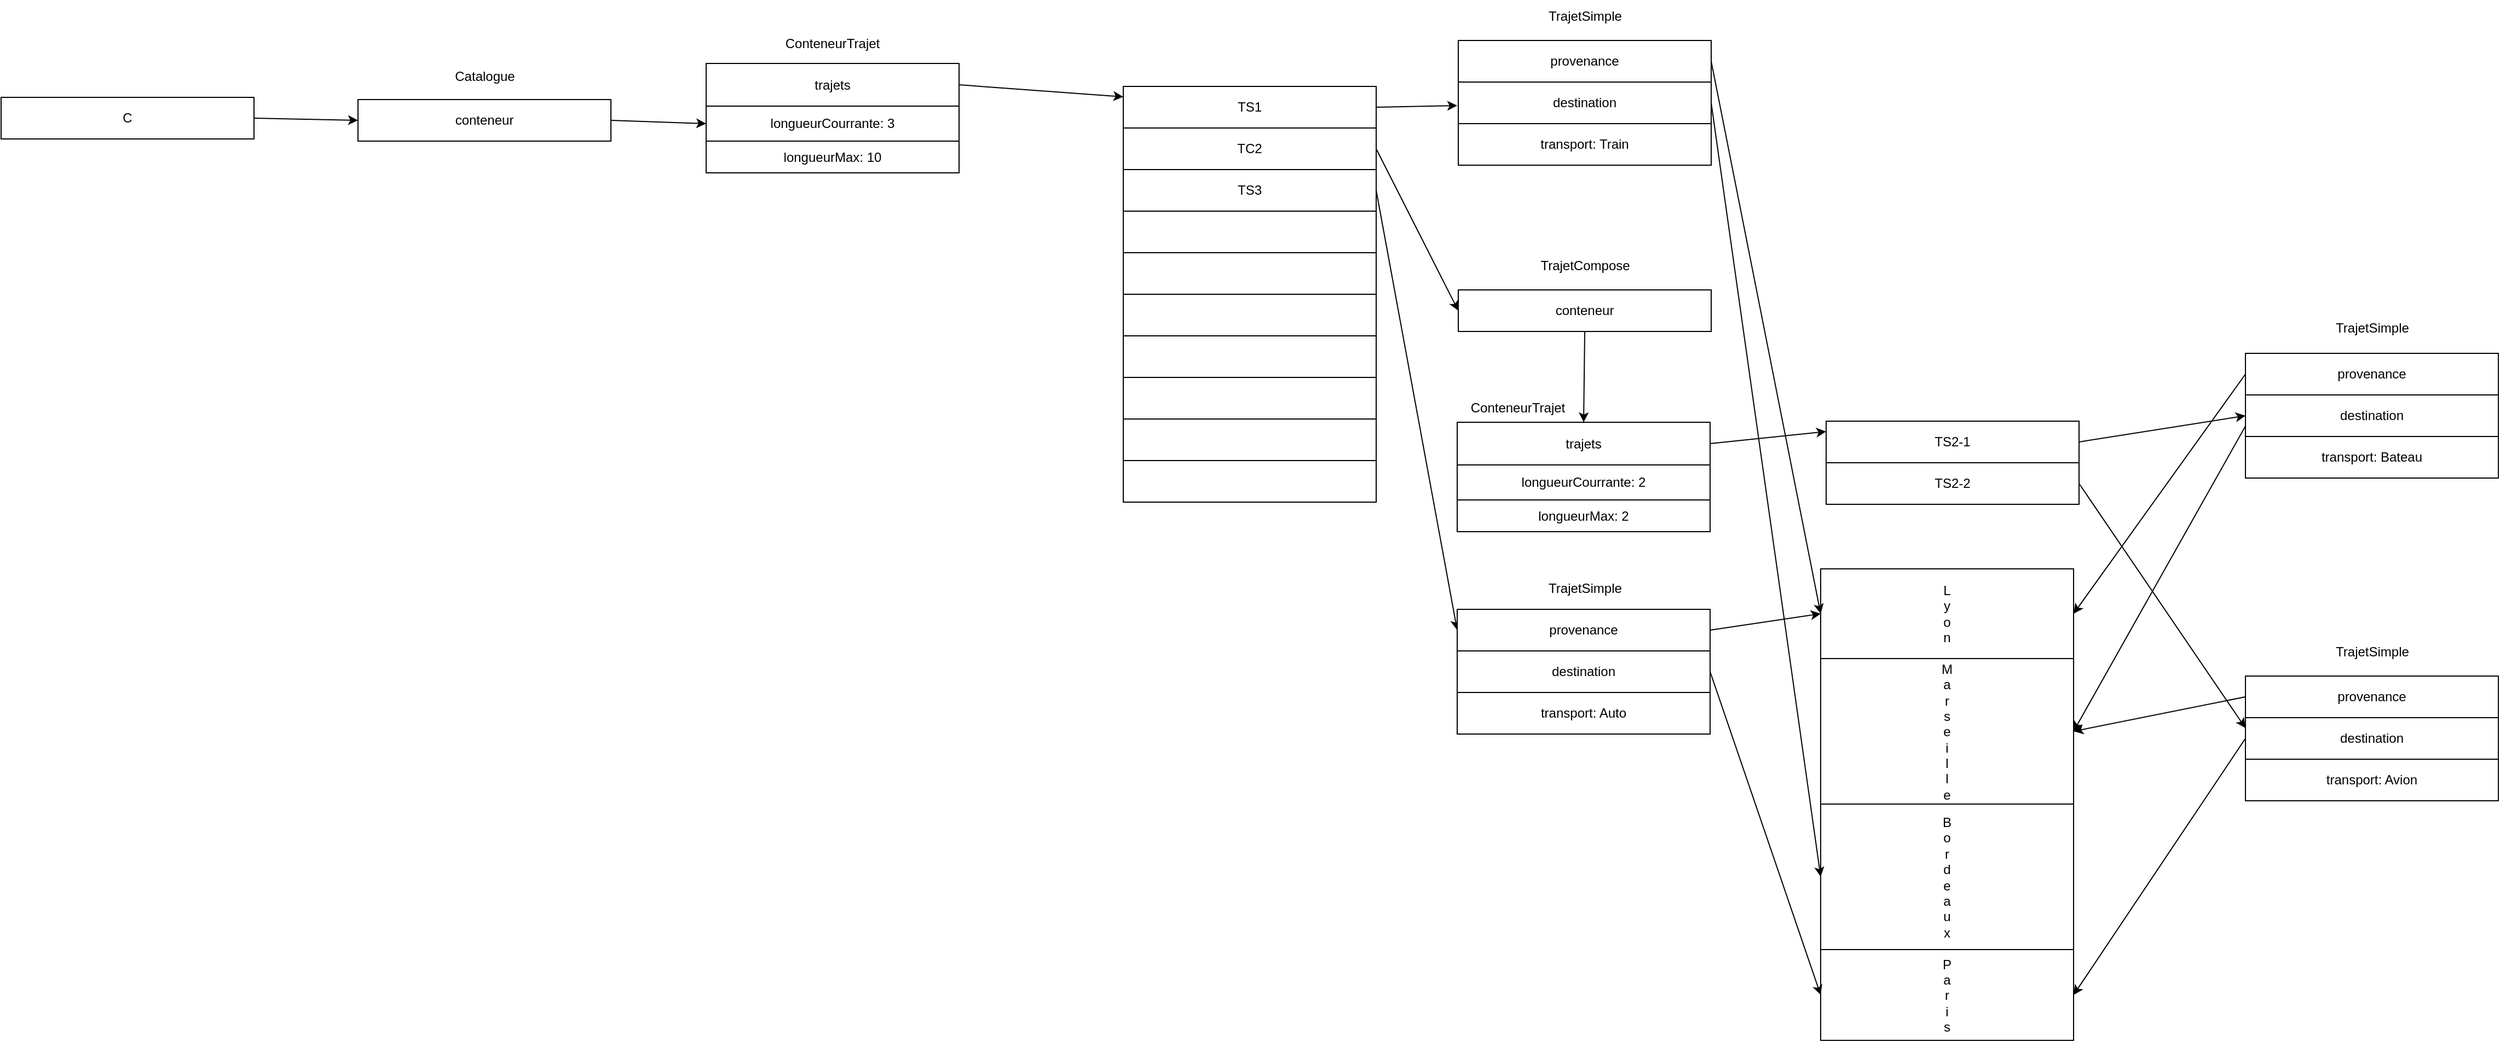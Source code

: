 <mxfile version="24.7.17">
  <diagram name="Page-1" id="AjOWkCPlVZTT84jVtF-L">
    <mxGraphModel dx="1565" dy="-59" grid="0" gridSize="10" guides="1" tooltips="1" connect="1" arrows="1" fold="1" page="0" pageScale="1" pageWidth="850" pageHeight="1100" background="none" math="0" shadow="0">
      <root>
        <mxCell id="0" />
        <mxCell id="1" parent="0" />
        <mxCell id="zEvT8wC-M_DgGariaUry-24" value="C" style="rounded=0;whiteSpace=wrap;html=1;" parent="1" vertex="1">
          <mxGeometry x="329" y="1108" width="231" height="38" as="geometry" />
        </mxCell>
        <mxCell id="zEvT8wC-M_DgGariaUry-25" value="conteneur" style="rounded=0;whiteSpace=wrap;html=1;" parent="1" vertex="1">
          <mxGeometry x="655" y="1110" width="231" height="38" as="geometry" />
        </mxCell>
        <mxCell id="zEvT8wC-M_DgGariaUry-27" value="TS1" style="rounded=0;whiteSpace=wrap;html=1;" parent="1" vertex="1">
          <mxGeometry x="1354" y="1098" width="231" height="38" as="geometry" />
        </mxCell>
        <mxCell id="zEvT8wC-M_DgGariaUry-38" value="" style="endArrow=classic;html=1;rounded=0;exitX=1;exitY=0.5;exitDx=0;exitDy=0;entryX=0;entryY=0.5;entryDx=0;entryDy=0;" parent="1" source="zEvT8wC-M_DgGariaUry-27" edge="1">
          <mxGeometry width="50" height="50" relative="1" as="geometry">
            <mxPoint x="1571" y="1123" as="sourcePoint" />
            <mxPoint x="1659" y="1115.5" as="targetPoint" />
          </mxGeometry>
        </mxCell>
        <mxCell id="zEvT8wC-M_DgGariaUry-39" value="TC2" style="rounded=0;whiteSpace=wrap;html=1;" parent="1" vertex="1">
          <mxGeometry x="1354" y="1136" width="231" height="38" as="geometry" />
        </mxCell>
        <mxCell id="zEvT8wC-M_DgGariaUry-43" value="conteneur" style="rounded=0;whiteSpace=wrap;html=1;" parent="1" vertex="1">
          <mxGeometry x="1660" y="1284" width="231" height="38" as="geometry" />
        </mxCell>
        <mxCell id="zEvT8wC-M_DgGariaUry-44" value="TS2-1" style="rounded=0;whiteSpace=wrap;html=1;" parent="1" vertex="1">
          <mxGeometry x="1996" y="1404" width="231" height="38" as="geometry" />
        </mxCell>
        <mxCell id="zEvT8wC-M_DgGariaUry-45" value="L&lt;div&gt;y&lt;/div&gt;&lt;div&gt;o&lt;/div&gt;&lt;div&gt;n&lt;/div&gt;" style="rounded=0;whiteSpace=wrap;html=1;" parent="1" vertex="1">
          <mxGeometry x="1991" y="1539" width="231" height="82" as="geometry" />
        </mxCell>
        <mxCell id="zEvT8wC-M_DgGariaUry-46" value="M&lt;div&gt;a&lt;/div&gt;&lt;div&gt;r&lt;/div&gt;&lt;div&gt;s&lt;/div&gt;&lt;div&gt;e&lt;/div&gt;&lt;div&gt;i&lt;/div&gt;&lt;div&gt;l&lt;/div&gt;&lt;div&gt;l&lt;/div&gt;&lt;div&gt;e&lt;/div&gt;" style="rounded=0;whiteSpace=wrap;html=1;" parent="1" vertex="1">
          <mxGeometry x="1991" y="1621" width="231" height="133" as="geometry" />
        </mxCell>
        <mxCell id="zEvT8wC-M_DgGariaUry-49" value="" style="endArrow=classic;html=1;rounded=0;exitX=1;exitY=0.5;exitDx=0;exitDy=0;entryX=0;entryY=0.5;entryDx=0;entryDy=0;" parent="1" source="zEvT8wC-M_DgGariaUry-39" target="zEvT8wC-M_DgGariaUry-43" edge="1">
          <mxGeometry width="50" height="50" relative="1" as="geometry">
            <mxPoint x="1712" y="1412" as="sourcePoint" />
            <mxPoint x="1762" y="1362" as="targetPoint" />
          </mxGeometry>
        </mxCell>
        <mxCell id="zEvT8wC-M_DgGariaUry-51" value="TS2-2" style="rounded=0;whiteSpace=wrap;html=1;" parent="1" vertex="1">
          <mxGeometry x="1996" y="1442" width="231" height="38" as="geometry" />
        </mxCell>
        <mxCell id="zEvT8wC-M_DgGariaUry-56" value="TS3" style="rounded=0;whiteSpace=wrap;html=1;" parent="1" vertex="1">
          <mxGeometry x="1354" y="1174" width="231" height="38" as="geometry" />
        </mxCell>
        <mxCell id="zEvT8wC-M_DgGariaUry-59" value="P&lt;div&gt;a&lt;/div&gt;&lt;div&gt;r&lt;/div&gt;&lt;div&gt;i&lt;/div&gt;&lt;div&gt;s&lt;/div&gt;" style="rounded=0;whiteSpace=wrap;html=1;" parent="1" vertex="1">
          <mxGeometry x="1991" y="1887" width="231" height="83" as="geometry" />
        </mxCell>
        <mxCell id="zEvT8wC-M_DgGariaUry-60" value="transport: Auto" style="rounded=0;whiteSpace=wrap;html=1;" parent="1" vertex="1">
          <mxGeometry x="1659" y="1652" width="231" height="38" as="geometry" />
        </mxCell>
        <mxCell id="zEvT8wC-M_DgGariaUry-61" value="" style="endArrow=classic;html=1;rounded=0;exitX=1;exitY=0.5;exitDx=0;exitDy=0;entryX=0;entryY=0.5;entryDx=0;entryDy=0;" parent="1" source="zEvT8wC-M_DgGariaUry-56" target="pndYeQsKzbMMpD1e0zXz-16" edge="1">
          <mxGeometry width="50" height="50" relative="1" as="geometry">
            <mxPoint x="1712" y="1617" as="sourcePoint" />
            <mxPoint x="1611" y="1601" as="targetPoint" />
          </mxGeometry>
        </mxCell>
        <mxCell id="cd6U1SEqqik9tFP_SbAF-1" value="trajets" style="rounded=0;whiteSpace=wrap;html=1;" parent="1" vertex="1">
          <mxGeometry x="973" y="1077" width="231" height="39" as="geometry" />
        </mxCell>
        <mxCell id="cd6U1SEqqik9tFP_SbAF-2" value="longueurCourrante: 3" style="rounded=0;whiteSpace=wrap;html=1;" parent="1" vertex="1">
          <mxGeometry x="973" y="1116" width="231" height="32" as="geometry" />
        </mxCell>
        <mxCell id="cd6U1SEqqik9tFP_SbAF-3" value="longueurMax: 10" style="rounded=0;whiteSpace=wrap;html=1;" parent="1" vertex="1">
          <mxGeometry x="973" y="1148" width="231" height="29" as="geometry" />
        </mxCell>
        <mxCell id="cd6U1SEqqik9tFP_SbAF-5" value="" style="endArrow=classic;html=1;rounded=0;exitX=1;exitY=0.5;exitDx=0;exitDy=0;entryX=0;entryY=0.25;entryDx=0;entryDy=0;" parent="1" source="cd6U1SEqqik9tFP_SbAF-1" target="zEvT8wC-M_DgGariaUry-27" edge="1">
          <mxGeometry width="50" height="50" relative="1" as="geometry">
            <mxPoint x="1524" y="1373" as="sourcePoint" />
            <mxPoint x="1574" y="1323" as="targetPoint" />
          </mxGeometry>
        </mxCell>
        <mxCell id="cd6U1SEqqik9tFP_SbAF-11" value="trajets" style="rounded=0;whiteSpace=wrap;html=1;" parent="1" vertex="1">
          <mxGeometry x="1659" y="1405" width="231" height="39" as="geometry" />
        </mxCell>
        <mxCell id="cd6U1SEqqik9tFP_SbAF-12" value="longueurCourrante: 2" style="rounded=0;whiteSpace=wrap;html=1;" parent="1" vertex="1">
          <mxGeometry x="1659" y="1444" width="231" height="32" as="geometry" />
        </mxCell>
        <mxCell id="cd6U1SEqqik9tFP_SbAF-13" value="longueurMax: 2" style="rounded=0;whiteSpace=wrap;html=1;" parent="1" vertex="1">
          <mxGeometry x="1659" y="1476" width="231" height="29" as="geometry" />
        </mxCell>
        <mxCell id="cd6U1SEqqik9tFP_SbAF-14" value="" style="endArrow=classic;html=1;rounded=0;exitX=0.5;exitY=1;exitDx=0;exitDy=0;entryX=0.5;entryY=0;entryDx=0;entryDy=0;" parent="1" source="zEvT8wC-M_DgGariaUry-43" target="cd6U1SEqqik9tFP_SbAF-11" edge="1">
          <mxGeometry width="50" height="50" relative="1" as="geometry">
            <mxPoint x="1491" y="1467" as="sourcePoint" />
            <mxPoint x="1541" y="1417" as="targetPoint" />
          </mxGeometry>
        </mxCell>
        <mxCell id="cd6U1SEqqik9tFP_SbAF-15" value="" style="endArrow=classic;html=1;rounded=0;exitX=1;exitY=0.5;exitDx=0;exitDy=0;entryX=0;entryY=0.25;entryDx=0;entryDy=0;" parent="1" source="cd6U1SEqqik9tFP_SbAF-11" target="zEvT8wC-M_DgGariaUry-44" edge="1">
          <mxGeometry width="50" height="50" relative="1" as="geometry">
            <mxPoint x="1779" y="1523" as="sourcePoint" />
            <mxPoint x="1829" y="1473" as="targetPoint" />
          </mxGeometry>
        </mxCell>
        <mxCell id="cd6U1SEqqik9tFP_SbAF-16" value="" style="endArrow=classic;html=1;rounded=0;exitX=1;exitY=0.5;exitDx=0;exitDy=0;entryX=0;entryY=0.5;entryDx=0;entryDy=0;" parent="1" source="zEvT8wC-M_DgGariaUry-25" target="cd6U1SEqqik9tFP_SbAF-2" edge="1">
          <mxGeometry width="50" height="50" relative="1" as="geometry">
            <mxPoint x="685" y="1206" as="sourcePoint" />
            <mxPoint x="735" y="1156" as="targetPoint" />
          </mxGeometry>
        </mxCell>
        <mxCell id="cd6U1SEqqik9tFP_SbAF-17" value="" style="endArrow=classic;html=1;rounded=0;exitX=1;exitY=0.5;exitDx=0;exitDy=0;entryX=0;entryY=0.5;entryDx=0;entryDy=0;" parent="1" source="zEvT8wC-M_DgGariaUry-24" target="zEvT8wC-M_DgGariaUry-25" edge="1">
          <mxGeometry width="50" height="50" relative="1" as="geometry">
            <mxPoint x="685" y="1206" as="sourcePoint" />
            <mxPoint x="735" y="1156" as="targetPoint" />
          </mxGeometry>
        </mxCell>
        <mxCell id="pndYeQsKzbMMpD1e0zXz-1" value="TrajetSimple" style="text;html=1;align=center;verticalAlign=middle;whiteSpace=wrap;rounded=0;" vertex="1" parent="1">
          <mxGeometry x="1717.75" y="1019" width="115.5" height="30" as="geometry" />
        </mxCell>
        <mxCell id="pndYeQsKzbMMpD1e0zXz-6" value="ConteneurTrajet" style="text;html=1;align=center;verticalAlign=middle;whiteSpace=wrap;rounded=0;" vertex="1" parent="1">
          <mxGeometry x="1022" y="1044" width="133" height="30" as="geometry" />
        </mxCell>
        <mxCell id="pndYeQsKzbMMpD1e0zXz-7" value="ConteneurTrajet" style="text;html=1;align=center;verticalAlign=middle;whiteSpace=wrap;rounded=0;" vertex="1" parent="1">
          <mxGeometry x="1648" y="1377" width="133" height="30" as="geometry" />
        </mxCell>
        <mxCell id="pndYeQsKzbMMpD1e0zXz-8" value="Catalogue" style="text;html=1;align=center;verticalAlign=middle;whiteSpace=wrap;rounded=0;" vertex="1" parent="1">
          <mxGeometry x="740.5" y="1074" width="60" height="30" as="geometry" />
        </mxCell>
        <mxCell id="pndYeQsKzbMMpD1e0zXz-10" value="TrajetCompose" style="text;html=1;align=center;verticalAlign=middle;whiteSpace=wrap;rounded=0;" vertex="1" parent="1">
          <mxGeometry x="1702.5" y="1247" width="146" height="30" as="geometry" />
        </mxCell>
        <mxCell id="pndYeQsKzbMMpD1e0zXz-11" value="TrajetSimple" style="text;html=1;align=center;verticalAlign=middle;whiteSpace=wrap;rounded=0;" vertex="1" parent="1">
          <mxGeometry x="1717.75" y="1542" width="115.5" height="30" as="geometry" />
        </mxCell>
        <mxCell id="pndYeQsKzbMMpD1e0zXz-12" value="TrajetSimple" style="text;html=1;align=center;verticalAlign=middle;whiteSpace=wrap;rounded=0;" vertex="1" parent="1">
          <mxGeometry x="2436.75" y="1304" width="115.5" height="30" as="geometry" />
        </mxCell>
        <mxCell id="pndYeQsKzbMMpD1e0zXz-13" value="TrajetSimple" style="text;html=1;align=center;verticalAlign=middle;whiteSpace=wrap;rounded=0;" vertex="1" parent="1">
          <mxGeometry x="2436.75" y="1600" width="115.5" height="30" as="geometry" />
        </mxCell>
        <mxCell id="pndYeQsKzbMMpD1e0zXz-15" value="" style="rounded=0;whiteSpace=wrap;html=1;" vertex="1" parent="1">
          <mxGeometry x="1354" y="1212" width="231" height="38" as="geometry" />
        </mxCell>
        <mxCell id="pndYeQsKzbMMpD1e0zXz-16" value="provenance" style="rounded=0;whiteSpace=wrap;html=1;" vertex="1" parent="1">
          <mxGeometry x="1659" y="1576" width="231" height="38" as="geometry" />
        </mxCell>
        <mxCell id="pndYeQsKzbMMpD1e0zXz-17" value="" style="rounded=0;whiteSpace=wrap;html=1;" vertex="1" parent="1">
          <mxGeometry x="1354" y="1288" width="231" height="38" as="geometry" />
        </mxCell>
        <mxCell id="pndYeQsKzbMMpD1e0zXz-18" value="" style="rounded=0;whiteSpace=wrap;html=1;" vertex="1" parent="1">
          <mxGeometry x="1354" y="1326" width="231" height="38" as="geometry" />
        </mxCell>
        <mxCell id="pndYeQsKzbMMpD1e0zXz-19" value="" style="rounded=0;whiteSpace=wrap;html=1;" vertex="1" parent="1">
          <mxGeometry x="1354" y="1364" width="231" height="38" as="geometry" />
        </mxCell>
        <mxCell id="pndYeQsKzbMMpD1e0zXz-20" value="" style="rounded=0;whiteSpace=wrap;html=1;" vertex="1" parent="1">
          <mxGeometry x="1354" y="1402" width="231" height="38" as="geometry" />
        </mxCell>
        <mxCell id="pndYeQsKzbMMpD1e0zXz-21" value="" style="rounded=0;whiteSpace=wrap;html=1;" vertex="1" parent="1">
          <mxGeometry x="1354" y="1440" width="231" height="38" as="geometry" />
        </mxCell>
        <mxCell id="pndYeQsKzbMMpD1e0zXz-30" value="" style="rounded=0;whiteSpace=wrap;html=1;" vertex="1" parent="1">
          <mxGeometry x="1354" y="1250" width="231" height="38" as="geometry" />
        </mxCell>
        <mxCell id="pndYeQsKzbMMpD1e0zXz-31" value="destination" style="rounded=0;whiteSpace=wrap;html=1;" vertex="1" parent="1">
          <mxGeometry x="1659" y="1614" width="231" height="38" as="geometry" />
        </mxCell>
        <mxCell id="pndYeQsKzbMMpD1e0zXz-32" value="transport: Bateau" style="rounded=0;whiteSpace=wrap;html=1;" vertex="1" parent="1">
          <mxGeometry x="2379" y="1418" width="231" height="38" as="geometry" />
        </mxCell>
        <mxCell id="pndYeQsKzbMMpD1e0zXz-33" value="provenance" style="rounded=0;whiteSpace=wrap;html=1;" vertex="1" parent="1">
          <mxGeometry x="2379" y="1342" width="231" height="38" as="geometry" />
        </mxCell>
        <mxCell id="pndYeQsKzbMMpD1e0zXz-34" value="destination" style="rounded=0;whiteSpace=wrap;html=1;" vertex="1" parent="1">
          <mxGeometry x="2379" y="1380" width="231" height="38" as="geometry" />
        </mxCell>
        <mxCell id="pndYeQsKzbMMpD1e0zXz-35" value="transport: Avion" style="rounded=0;whiteSpace=wrap;html=1;" vertex="1" parent="1">
          <mxGeometry x="2379" y="1713" width="231" height="38" as="geometry" />
        </mxCell>
        <mxCell id="pndYeQsKzbMMpD1e0zXz-36" value="provenance" style="rounded=0;whiteSpace=wrap;html=1;" vertex="1" parent="1">
          <mxGeometry x="2379" y="1637" width="231" height="38" as="geometry" />
        </mxCell>
        <mxCell id="pndYeQsKzbMMpD1e0zXz-37" value="destination" style="rounded=0;whiteSpace=wrap;html=1;" vertex="1" parent="1">
          <mxGeometry x="2379" y="1675" width="231" height="38" as="geometry" />
        </mxCell>
        <mxCell id="pndYeQsKzbMMpD1e0zXz-38" value="" style="endArrow=classic;html=1;rounded=0;exitX=1;exitY=0.5;exitDx=0;exitDy=0;entryX=0;entryY=0.5;entryDx=0;entryDy=0;" edge="1" parent="1" source="zEvT8wC-M_DgGariaUry-44" target="pndYeQsKzbMMpD1e0zXz-34">
          <mxGeometry width="50" height="50" relative="1" as="geometry">
            <mxPoint x="1974" y="1478" as="sourcePoint" />
            <mxPoint x="2024" y="1428" as="targetPoint" />
          </mxGeometry>
        </mxCell>
        <mxCell id="pndYeQsKzbMMpD1e0zXz-39" value="" style="endArrow=classic;html=1;rounded=0;exitX=1;exitY=0.5;exitDx=0;exitDy=0;entryX=0;entryY=0.25;entryDx=0;entryDy=0;" edge="1" parent="1" source="zEvT8wC-M_DgGariaUry-51" target="pndYeQsKzbMMpD1e0zXz-37">
          <mxGeometry width="50" height="50" relative="1" as="geometry">
            <mxPoint x="1974" y="1603" as="sourcePoint" />
            <mxPoint x="2024" y="1553" as="targetPoint" />
          </mxGeometry>
        </mxCell>
        <mxCell id="pndYeQsKzbMMpD1e0zXz-40" value="" style="endArrow=classic;html=1;rounded=0;exitX=1;exitY=0.5;exitDx=0;exitDy=0;entryX=0;entryY=0.5;entryDx=0;entryDy=0;" edge="1" parent="1" source="pndYeQsKzbMMpD1e0zXz-16" target="zEvT8wC-M_DgGariaUry-45">
          <mxGeometry width="50" height="50" relative="1" as="geometry">
            <mxPoint x="2104" y="1633" as="sourcePoint" />
            <mxPoint x="2154" y="1583" as="targetPoint" />
          </mxGeometry>
        </mxCell>
        <mxCell id="pndYeQsKzbMMpD1e0zXz-41" value="" style="endArrow=classic;html=1;rounded=0;exitX=1;exitY=0.5;exitDx=0;exitDy=0;entryX=0;entryY=0.5;entryDx=0;entryDy=0;" edge="1" parent="1" source="pndYeQsKzbMMpD1e0zXz-31" target="zEvT8wC-M_DgGariaUry-59">
          <mxGeometry width="50" height="50" relative="1" as="geometry">
            <mxPoint x="1799" y="1761" as="sourcePoint" />
            <mxPoint x="1849" y="1711" as="targetPoint" />
          </mxGeometry>
        </mxCell>
        <mxCell id="pndYeQsKzbMMpD1e0zXz-43" value="transport: Train" style="rounded=0;whiteSpace=wrap;html=1;" vertex="1" parent="1">
          <mxGeometry x="1660" y="1132" width="231" height="38" as="geometry" />
        </mxCell>
        <mxCell id="pndYeQsKzbMMpD1e0zXz-44" value="provenance" style="rounded=0;whiteSpace=wrap;html=1;" vertex="1" parent="1">
          <mxGeometry x="1660" y="1056" width="231" height="38" as="geometry" />
        </mxCell>
        <mxCell id="pndYeQsKzbMMpD1e0zXz-45" value="destination" style="rounded=0;whiteSpace=wrap;html=1;" vertex="1" parent="1">
          <mxGeometry x="1660" y="1094" width="231" height="38" as="geometry" />
        </mxCell>
        <mxCell id="pndYeQsKzbMMpD1e0zXz-46" value="B&lt;div&gt;o&lt;/div&gt;&lt;div&gt;r&lt;/div&gt;&lt;div&gt;d&lt;/div&gt;&lt;div&gt;e&lt;/div&gt;&lt;div&gt;a&lt;/div&gt;&lt;div&gt;u&lt;/div&gt;&lt;div&gt;x&lt;/div&gt;" style="rounded=0;whiteSpace=wrap;html=1;" vertex="1" parent="1">
          <mxGeometry x="1991" y="1754" width="231" height="133" as="geometry" />
        </mxCell>
        <mxCell id="pndYeQsKzbMMpD1e0zXz-50" value="" style="endArrow=classic;html=1;rounded=0;exitX=0;exitY=0.5;exitDx=0;exitDy=0;entryX=1;entryY=0.5;entryDx=0;entryDy=0;" edge="1" parent="1" source="pndYeQsKzbMMpD1e0zXz-33" target="zEvT8wC-M_DgGariaUry-45">
          <mxGeometry width="50" height="50" relative="1" as="geometry">
            <mxPoint x="2163" y="1483" as="sourcePoint" />
            <mxPoint x="2213" y="1433" as="targetPoint" />
          </mxGeometry>
        </mxCell>
        <mxCell id="pndYeQsKzbMMpD1e0zXz-51" value="" style="endArrow=classic;html=1;rounded=0;exitX=0;exitY=0.75;exitDx=0;exitDy=0;entryX=1;entryY=0.5;entryDx=0;entryDy=0;" edge="1" parent="1" source="pndYeQsKzbMMpD1e0zXz-34" target="zEvT8wC-M_DgGariaUry-46">
          <mxGeometry width="50" height="50" relative="1" as="geometry">
            <mxPoint x="2163" y="1557" as="sourcePoint" />
            <mxPoint x="2213" y="1507" as="targetPoint" />
          </mxGeometry>
        </mxCell>
        <mxCell id="pndYeQsKzbMMpD1e0zXz-52" value="" style="endArrow=classic;html=1;rounded=0;exitX=0;exitY=0.5;exitDx=0;exitDy=0;entryX=1;entryY=0.5;entryDx=0;entryDy=0;" edge="1" parent="1" source="pndYeQsKzbMMpD1e0zXz-36" target="zEvT8wC-M_DgGariaUry-46">
          <mxGeometry width="50" height="50" relative="1" as="geometry">
            <mxPoint x="2163" y="1779" as="sourcePoint" />
            <mxPoint x="2213" y="1729" as="targetPoint" />
          </mxGeometry>
        </mxCell>
        <mxCell id="pndYeQsKzbMMpD1e0zXz-53" value="" style="endArrow=classic;html=1;rounded=0;exitX=0;exitY=0.5;exitDx=0;exitDy=0;entryX=1;entryY=0.5;entryDx=0;entryDy=0;" edge="1" parent="1" source="pndYeQsKzbMMpD1e0zXz-37" target="zEvT8wC-M_DgGariaUry-59">
          <mxGeometry width="50" height="50" relative="1" as="geometry">
            <mxPoint x="2163" y="1853" as="sourcePoint" />
            <mxPoint x="2213" y="1803" as="targetPoint" />
          </mxGeometry>
        </mxCell>
        <mxCell id="pndYeQsKzbMMpD1e0zXz-54" value="" style="endArrow=classic;html=1;rounded=0;exitX=1;exitY=0.5;exitDx=0;exitDy=0;entryX=0;entryY=0.5;entryDx=0;entryDy=0;" edge="1" parent="1" source="pndYeQsKzbMMpD1e0zXz-44" target="zEvT8wC-M_DgGariaUry-45">
          <mxGeometry width="50" height="50" relative="1" as="geometry">
            <mxPoint x="1962" y="1175" as="sourcePoint" />
            <mxPoint x="2084" y="1433" as="targetPoint" />
          </mxGeometry>
        </mxCell>
        <mxCell id="pndYeQsKzbMMpD1e0zXz-55" value="" style="endArrow=classic;html=1;rounded=0;exitX=1;exitY=0.5;exitDx=0;exitDy=0;entryX=0;entryY=0.5;entryDx=0;entryDy=0;" edge="1" parent="1" source="pndYeQsKzbMMpD1e0zXz-45" target="pndYeQsKzbMMpD1e0zXz-46">
          <mxGeometry width="50" height="50" relative="1" as="geometry">
            <mxPoint x="2034" y="1358" as="sourcePoint" />
            <mxPoint x="1989" y="1812" as="targetPoint" />
          </mxGeometry>
        </mxCell>
      </root>
    </mxGraphModel>
  </diagram>
</mxfile>
